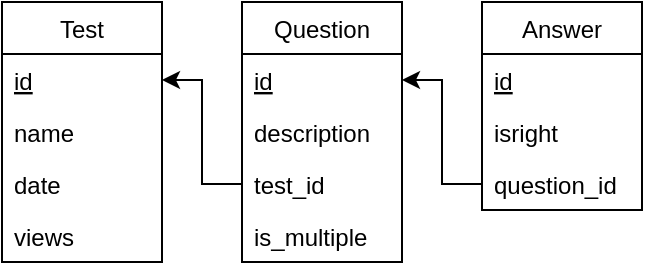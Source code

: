 <mxfile version="14.5.8" type="github">
  <diagram id="9TIOLYGxcR9pcxL-UStE" name="Page-1">
    <mxGraphModel dx="677" dy="378" grid="1" gridSize="10" guides="1" tooltips="1" connect="1" arrows="1" fold="1" page="1" pageScale="1" pageWidth="827" pageHeight="1169" math="0" shadow="0">
      <root>
        <mxCell id="0" />
        <mxCell id="1" parent="0" />
        <mxCell id="pVBsakZk7wEIwOH5fg5e-9" value="Test" style="swimlane;fontStyle=0;childLayout=stackLayout;horizontal=1;startSize=26;fillColor=none;horizontalStack=0;resizeParent=1;resizeParentMax=0;resizeLast=0;collapsible=1;marginBottom=0;" parent="1" vertex="1">
          <mxGeometry x="80" y="200" width="80" height="130" as="geometry" />
        </mxCell>
        <mxCell id="pVBsakZk7wEIwOH5fg5e-10" value="id" style="text;strokeColor=none;fillColor=none;align=left;verticalAlign=top;spacingLeft=4;spacingRight=4;overflow=hidden;rotatable=0;points=[[0,0.5],[1,0.5]];portConstraint=eastwest;fontStyle=4" parent="pVBsakZk7wEIwOH5fg5e-9" vertex="1">
          <mxGeometry y="26" width="80" height="26" as="geometry" />
        </mxCell>
        <mxCell id="pVBsakZk7wEIwOH5fg5e-12" value="name" style="text;strokeColor=none;fillColor=none;align=left;verticalAlign=top;spacingLeft=4;spacingRight=4;overflow=hidden;rotatable=0;points=[[0,0.5],[1,0.5]];portConstraint=eastwest;" parent="pVBsakZk7wEIwOH5fg5e-9" vertex="1">
          <mxGeometry y="52" width="80" height="26" as="geometry" />
        </mxCell>
        <mxCell id="ebRO5zgrBey1j7nB8ZHx-1" value="date&#xa;" style="text;strokeColor=none;fillColor=none;align=left;verticalAlign=top;spacingLeft=4;spacingRight=4;overflow=hidden;rotatable=0;points=[[0,0.5],[1,0.5]];portConstraint=eastwest;" vertex="1" parent="pVBsakZk7wEIwOH5fg5e-9">
          <mxGeometry y="78" width="80" height="26" as="geometry" />
        </mxCell>
        <mxCell id="ebRO5zgrBey1j7nB8ZHx-3" value="views" style="text;strokeColor=none;fillColor=none;align=left;verticalAlign=top;spacingLeft=4;spacingRight=4;overflow=hidden;rotatable=0;points=[[0,0.5],[1,0.5]];portConstraint=eastwest;" vertex="1" parent="pVBsakZk7wEIwOH5fg5e-9">
          <mxGeometry y="104" width="80" height="26" as="geometry" />
        </mxCell>
        <mxCell id="pVBsakZk7wEIwOH5fg5e-13" value="Question" style="swimlane;fontStyle=0;childLayout=stackLayout;horizontal=1;startSize=26;fillColor=none;horizontalStack=0;resizeParent=1;resizeParentMax=0;resizeLast=0;collapsible=1;marginBottom=0;" parent="1" vertex="1">
          <mxGeometry x="200" y="200" width="80" height="130" as="geometry" />
        </mxCell>
        <mxCell id="pVBsakZk7wEIwOH5fg5e-14" value="id" style="text;strokeColor=none;fillColor=none;align=left;verticalAlign=top;spacingLeft=4;spacingRight=4;overflow=hidden;rotatable=0;points=[[0,0.5],[1,0.5]];portConstraint=eastwest;fontStyle=4" parent="pVBsakZk7wEIwOH5fg5e-13" vertex="1">
          <mxGeometry y="26" width="80" height="26" as="geometry" />
        </mxCell>
        <mxCell id="pVBsakZk7wEIwOH5fg5e-17" value="description" style="text;strokeColor=none;fillColor=none;align=left;verticalAlign=top;spacingLeft=4;spacingRight=4;overflow=hidden;rotatable=0;points=[[0,0.5],[1,0.5]];portConstraint=eastwest;" parent="pVBsakZk7wEIwOH5fg5e-13" vertex="1">
          <mxGeometry y="52" width="80" height="26" as="geometry" />
        </mxCell>
        <mxCell id="pVBsakZk7wEIwOH5fg5e-19" value="test_id&#xa;" style="text;strokeColor=none;fillColor=none;align=left;verticalAlign=top;spacingLeft=4;spacingRight=4;overflow=hidden;rotatable=0;points=[[0,0.5],[1,0.5]];portConstraint=eastwest;" parent="pVBsakZk7wEIwOH5fg5e-13" vertex="1">
          <mxGeometry y="78" width="80" height="26" as="geometry" />
        </mxCell>
        <mxCell id="pVBsakZk7wEIwOH5fg5e-26" value="is_multiple" style="text;strokeColor=none;fillColor=none;align=left;verticalAlign=top;spacingLeft=4;spacingRight=4;overflow=hidden;rotatable=0;points=[[0,0.5],[1,0.5]];portConstraint=eastwest;" parent="pVBsakZk7wEIwOH5fg5e-13" vertex="1">
          <mxGeometry y="104" width="80" height="26" as="geometry" />
        </mxCell>
        <mxCell id="pVBsakZk7wEIwOH5fg5e-20" style="edgeStyle=orthogonalEdgeStyle;rounded=0;orthogonalLoop=1;jettySize=auto;html=1;entryX=1;entryY=0.5;entryDx=0;entryDy=0;" parent="1" source="pVBsakZk7wEIwOH5fg5e-19" target="pVBsakZk7wEIwOH5fg5e-10" edge="1">
          <mxGeometry relative="1" as="geometry" />
        </mxCell>
        <mxCell id="pVBsakZk7wEIwOH5fg5e-21" value="Answer" style="swimlane;fontStyle=0;childLayout=stackLayout;horizontal=1;startSize=26;fillColor=none;horizontalStack=0;resizeParent=1;resizeParentMax=0;resizeLast=0;collapsible=1;marginBottom=0;" parent="1" vertex="1">
          <mxGeometry x="320" y="200" width="80" height="104" as="geometry" />
        </mxCell>
        <mxCell id="pVBsakZk7wEIwOH5fg5e-22" value="id" style="text;strokeColor=none;fillColor=none;align=left;verticalAlign=top;spacingLeft=4;spacingRight=4;overflow=hidden;rotatable=0;points=[[0,0.5],[1,0.5]];portConstraint=eastwest;fontStyle=4" parent="pVBsakZk7wEIwOH5fg5e-21" vertex="1">
          <mxGeometry y="26" width="80" height="26" as="geometry" />
        </mxCell>
        <mxCell id="pVBsakZk7wEIwOH5fg5e-23" value="isright" style="text;strokeColor=none;fillColor=none;align=left;verticalAlign=top;spacingLeft=4;spacingRight=4;overflow=hidden;rotatable=0;points=[[0,0.5],[1,0.5]];portConstraint=eastwest;" parent="pVBsakZk7wEIwOH5fg5e-21" vertex="1">
          <mxGeometry y="52" width="80" height="26" as="geometry" />
        </mxCell>
        <mxCell id="pVBsakZk7wEIwOH5fg5e-24" value="question_id" style="text;strokeColor=none;fillColor=none;align=left;verticalAlign=top;spacingLeft=4;spacingRight=4;overflow=hidden;rotatable=0;points=[[0,0.5],[1,0.5]];portConstraint=eastwest;fontStyle=0" parent="pVBsakZk7wEIwOH5fg5e-21" vertex="1">
          <mxGeometry y="78" width="80" height="26" as="geometry" />
        </mxCell>
        <mxCell id="pVBsakZk7wEIwOH5fg5e-25" style="edgeStyle=orthogonalEdgeStyle;rounded=0;orthogonalLoop=1;jettySize=auto;html=1;entryX=1;entryY=0.5;entryDx=0;entryDy=0;" parent="1" source="pVBsakZk7wEIwOH5fg5e-24" target="pVBsakZk7wEIwOH5fg5e-14" edge="1">
          <mxGeometry relative="1" as="geometry" />
        </mxCell>
      </root>
    </mxGraphModel>
  </diagram>
</mxfile>
